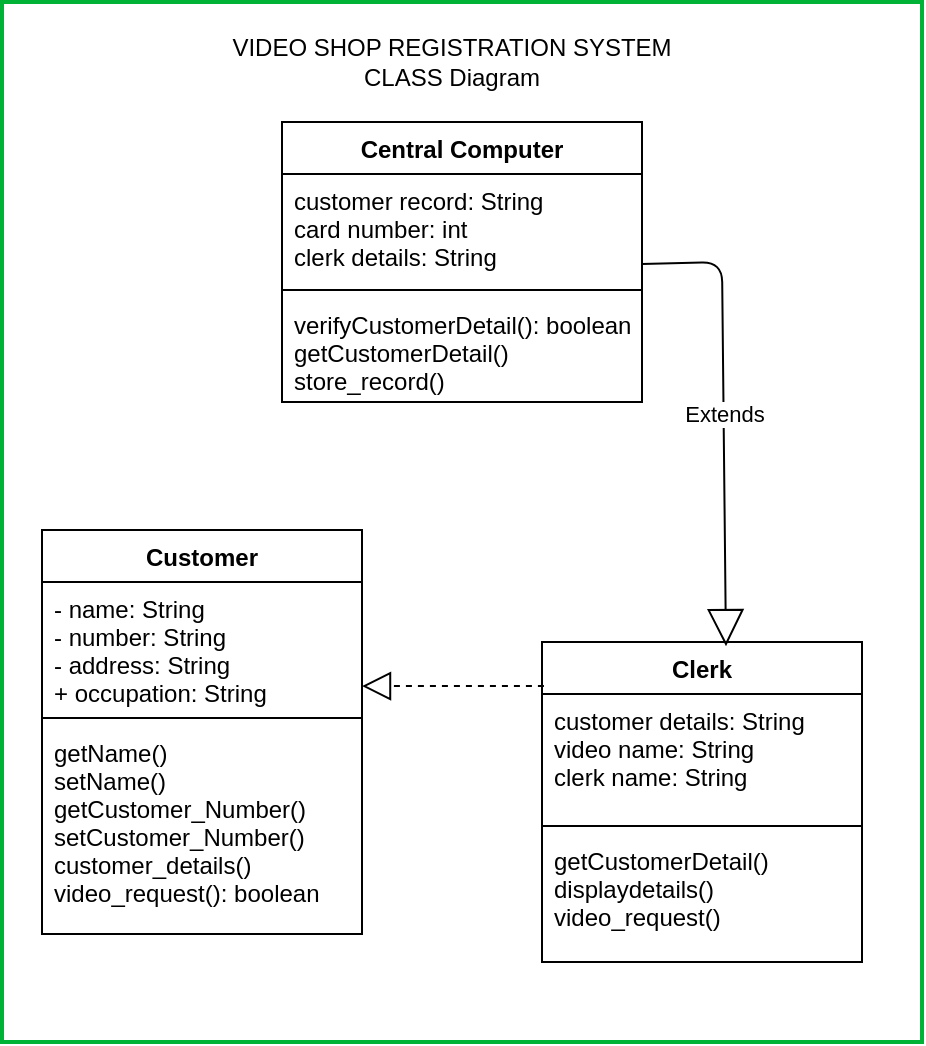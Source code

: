 <mxfile version="13.9.9" type="device"><diagram id="KCt6z5Z-QIsiFpN8JQ3O" name="Page-1"><mxGraphModel dx="868" dy="1719" grid="1" gridSize="10" guides="1" tooltips="1" connect="1" arrows="1" fold="1" page="1" pageScale="1" pageWidth="827" pageHeight="1169" math="0" shadow="0"><root><mxCell id="0"/><mxCell id="1" parent="0"/><mxCell id="kAPmBpXnykJrj51fe3G3-1" value="Clerk" style="swimlane;fontStyle=1;align=center;verticalAlign=top;childLayout=stackLayout;horizontal=1;startSize=26;horizontalStack=0;resizeParent=1;resizeParentMax=0;resizeLast=0;collapsible=1;marginBottom=0;" parent="1" vertex="1"><mxGeometry x="330" y="230" width="160" height="160" as="geometry"/></mxCell><mxCell id="kAPmBpXnykJrj51fe3G3-2" value="customer details: String&#10;video name: String&#10;clerk name: String" style="text;strokeColor=none;fillColor=none;align=left;verticalAlign=top;spacingLeft=4;spacingRight=4;overflow=hidden;rotatable=0;points=[[0,0.5],[1,0.5]];portConstraint=eastwest;" parent="kAPmBpXnykJrj51fe3G3-1" vertex="1"><mxGeometry y="26" width="160" height="62" as="geometry"/></mxCell><mxCell id="kAPmBpXnykJrj51fe3G3-3" value="" style="line;strokeWidth=1;fillColor=none;align=left;verticalAlign=middle;spacingTop=-1;spacingLeft=3;spacingRight=3;rotatable=0;labelPosition=right;points=[];portConstraint=eastwest;" parent="kAPmBpXnykJrj51fe3G3-1" vertex="1"><mxGeometry y="88" width="160" height="8" as="geometry"/></mxCell><mxCell id="kAPmBpXnykJrj51fe3G3-4" value="getCustomerDetail()&#10;displaydetails()&#10;video_request()" style="text;strokeColor=none;fillColor=none;align=left;verticalAlign=top;spacingLeft=4;spacingRight=4;overflow=hidden;rotatable=0;points=[[0,0.5],[1,0.5]];portConstraint=eastwest;" parent="kAPmBpXnykJrj51fe3G3-1" vertex="1"><mxGeometry y="96" width="160" height="64" as="geometry"/></mxCell><mxCell id="kAPmBpXnykJrj51fe3G3-5" value="Customer" style="swimlane;fontStyle=1;align=center;verticalAlign=top;childLayout=stackLayout;horizontal=1;startSize=26;horizontalStack=0;resizeParent=1;resizeParentMax=0;resizeLast=0;collapsible=1;marginBottom=0;" parent="1" vertex="1"><mxGeometry x="80" y="174" width="160" height="202" as="geometry"/></mxCell><mxCell id="kAPmBpXnykJrj51fe3G3-6" value="- name: String&#10;- number: String&#10;- address: String&#10;+ occupation: String&#10;" style="text;strokeColor=none;fillColor=none;align=left;verticalAlign=top;spacingLeft=4;spacingRight=4;overflow=hidden;rotatable=0;points=[[0,0.5],[1,0.5]];portConstraint=eastwest;" parent="kAPmBpXnykJrj51fe3G3-5" vertex="1"><mxGeometry y="26" width="160" height="64" as="geometry"/></mxCell><mxCell id="kAPmBpXnykJrj51fe3G3-7" value="" style="line;strokeWidth=1;fillColor=none;align=left;verticalAlign=middle;spacingTop=-1;spacingLeft=3;spacingRight=3;rotatable=0;labelPosition=right;points=[];portConstraint=eastwest;" parent="kAPmBpXnykJrj51fe3G3-5" vertex="1"><mxGeometry y="90" width="160" height="8" as="geometry"/></mxCell><mxCell id="kAPmBpXnykJrj51fe3G3-8" value="getName()&#10;setName()&#10;getCustomer_Number()&#10;setCustomer_Number()&#10;customer_details()&#10;video_request(): boolean" style="text;strokeColor=none;fillColor=none;align=left;verticalAlign=top;spacingLeft=4;spacingRight=4;overflow=hidden;rotatable=0;points=[[0,0.5],[1,0.5]];portConstraint=eastwest;" parent="kAPmBpXnykJrj51fe3G3-5" vertex="1"><mxGeometry y="98" width="160" height="104" as="geometry"/></mxCell><mxCell id="kAPmBpXnykJrj51fe3G3-9" value="Central Computer" style="swimlane;fontStyle=1;align=center;verticalAlign=top;childLayout=stackLayout;horizontal=1;startSize=26;horizontalStack=0;resizeParent=1;resizeParentMax=0;resizeLast=0;collapsible=1;marginBottom=0;" parent="1" vertex="1"><mxGeometry x="200" y="-30" width="180" height="140" as="geometry"/></mxCell><mxCell id="kAPmBpXnykJrj51fe3G3-10" value="customer record: String&#10;card number: int&#10;clerk details: String" style="text;strokeColor=none;fillColor=none;align=left;verticalAlign=top;spacingLeft=4;spacingRight=4;overflow=hidden;rotatable=0;points=[[0,0.5],[1,0.5]];portConstraint=eastwest;" parent="kAPmBpXnykJrj51fe3G3-9" vertex="1"><mxGeometry y="26" width="180" height="54" as="geometry"/></mxCell><mxCell id="kAPmBpXnykJrj51fe3G3-11" value="" style="line;strokeWidth=1;fillColor=none;align=left;verticalAlign=middle;spacingTop=-1;spacingLeft=3;spacingRight=3;rotatable=0;labelPosition=right;points=[];portConstraint=eastwest;" parent="kAPmBpXnykJrj51fe3G3-9" vertex="1"><mxGeometry y="80" width="180" height="8" as="geometry"/></mxCell><mxCell id="kAPmBpXnykJrj51fe3G3-12" value="verifyCustomerDetail(): boolean&#10;getCustomerDetail()&#10;store_record()&#10;" style="text;strokeColor=none;fillColor=none;align=left;verticalAlign=top;spacingLeft=4;spacingRight=4;overflow=hidden;rotatable=0;points=[[0,0.5],[1,0.5]];portConstraint=eastwest;" parent="kAPmBpXnykJrj51fe3G3-9" vertex="1"><mxGeometry y="88" width="180" height="52" as="geometry"/></mxCell><mxCell id="kAPmBpXnykJrj51fe3G3-13" value="Extends" style="endArrow=block;endSize=16;endFill=0;html=1;exitX=1;exitY=0.833;exitDx=0;exitDy=0;exitPerimeter=0;entryX=0.575;entryY=0.013;entryDx=0;entryDy=0;entryPerimeter=0;" parent="1" source="kAPmBpXnykJrj51fe3G3-10" target="kAPmBpXnykJrj51fe3G3-1" edge="1"><mxGeometry width="160" relative="1" as="geometry"><mxPoint x="330" y="220" as="sourcePoint"/><mxPoint x="490" y="220" as="targetPoint"/><Array as="points"><mxPoint x="420" y="40"/></Array></mxGeometry></mxCell><mxCell id="kAPmBpXnykJrj51fe3G3-14" value="VIDEO SHOP REGISTRATION SYSTEM&lt;br&gt;CLASS Diagram" style="text;html=1;strokeColor=none;fillColor=none;align=center;verticalAlign=middle;whiteSpace=wrap;rounded=0;" parent="1" vertex="1"><mxGeometry x="130" y="-70" width="310" height="20" as="geometry"/></mxCell><mxCell id="kAPmBpXnykJrj51fe3G3-15" value="" style="rounded=0;whiteSpace=wrap;html=1;fillColor=none;strokeColor=#00B336;strokeWidth=2;" parent="1" vertex="1"><mxGeometry x="60" y="-90" width="460" height="520" as="geometry"/></mxCell><mxCell id="kAPmBpXnykJrj51fe3G3-16" value="" style="endArrow=block;dashed=1;endFill=0;endSize=12;html=1;exitX=0.006;exitY=-0.065;exitDx=0;exitDy=0;exitPerimeter=0;entryX=1;entryY=0.813;entryDx=0;entryDy=0;entryPerimeter=0;" parent="1" source="kAPmBpXnykJrj51fe3G3-2" target="kAPmBpXnykJrj51fe3G3-6" edge="1"><mxGeometry width="160" relative="1" as="geometry"><mxPoint x="330" y="190" as="sourcePoint"/><mxPoint x="490" y="190" as="targetPoint"/><Array as="points"/></mxGeometry></mxCell></root></mxGraphModel></diagram></mxfile>